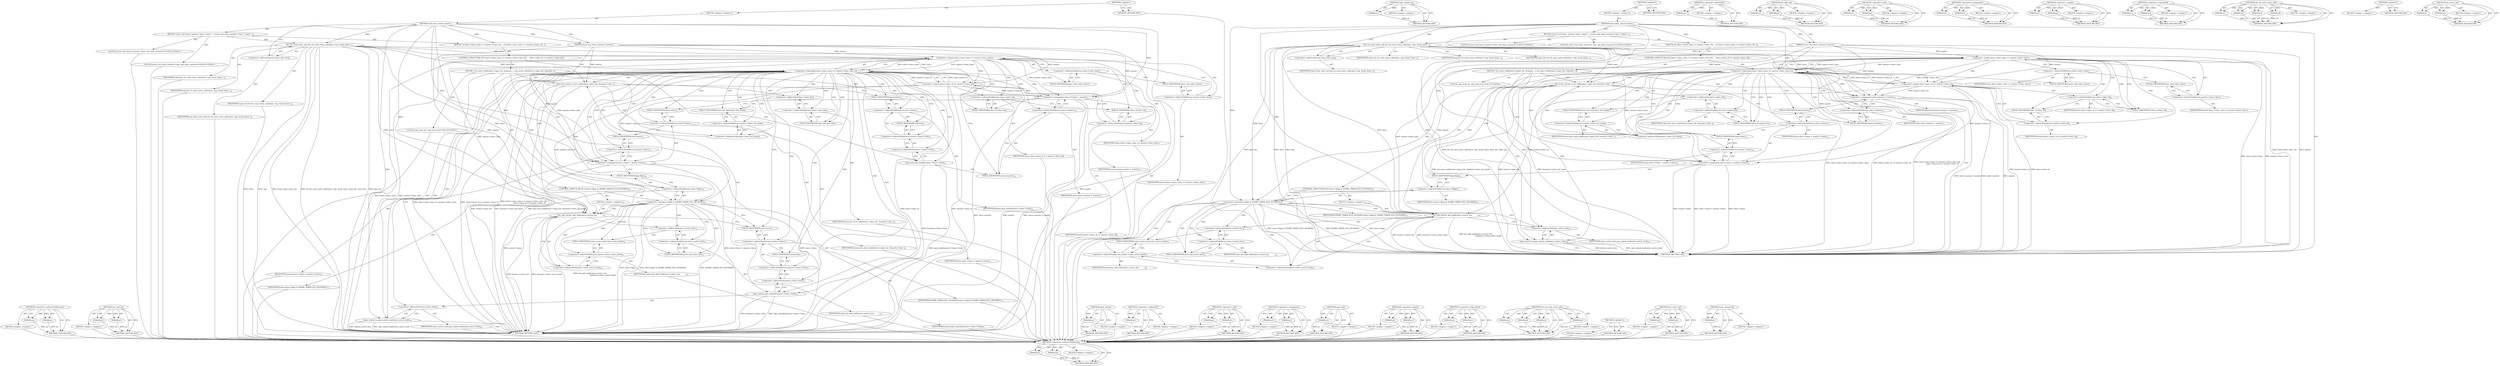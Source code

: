 digraph "spin_unlock_irq" {
vulnerable_118 [label=<(METHOD,&lt;operator&gt;.indirectFieldAccess)>];
vulnerable_119 [label=<(PARAM,p1)>];
vulnerable_120 [label=<(PARAM,p2)>];
vulnerable_121 [label=<(BLOCK,&lt;empty&gt;,&lt;empty&gt;)>];
vulnerable_122 [label=<(METHOD_RETURN,ANY)>];
vulnerable_143 [label=<(METHOD,spin_unlock_irq)>];
vulnerable_144 [label=<(PARAM,p1)>];
vulnerable_145 [label=<(BLOCK,&lt;empty&gt;,&lt;empty&gt;)>];
vulnerable_146 [label=<(METHOD_RETURN,ANY)>];
vulnerable_6 [label=<(METHOD,&lt;global&gt;)<SUB>1</SUB>>];
vulnerable_7 [label=<(BLOCK,&lt;empty&gt;,&lt;empty&gt;)<SUB>1</SUB>>];
vulnerable_8 [label=<(METHOD,snd_timer_check_master)<SUB>1</SUB>>];
vulnerable_9 [label=<(PARAM,struct snd_timer_instance *master)<SUB>1</SUB>>];
vulnerable_10 [label=<(BLOCK,{
	struct snd_timer_instance *slave, *tmp;

	/*...,{
	struct snd_timer_instance *slave, *tmp;

	/*...)<SUB>2</SUB>>];
vulnerable_11 [label="<(LOCAL,struct snd_timer_instance* slave: snd_timer_instance*)<SUB>3</SUB>>"];
vulnerable_12 [label="<(LOCAL,struct snd_timer_instance* tmp: snd_timer_instance*)<SUB>3</SUB>>"];
vulnerable_13 [label=<(list_for_each_entry_safe,list_for_each_entry_safe(slave, tmp, &amp;snd_timer...)<SUB>6</SUB>>];
vulnerable_14 [label=<(IDENTIFIER,slave,list_for_each_entry_safe(slave, tmp, &amp;snd_timer...)<SUB>6</SUB>>];
vulnerable_15 [label=<(IDENTIFIER,tmp,list_for_each_entry_safe(slave, tmp, &amp;snd_timer...)<SUB>6</SUB>>];
vulnerable_16 [label=<(&lt;operator&gt;.addressOf,&amp;snd_timer_slave_list)<SUB>6</SUB>>];
vulnerable_17 [label=<(IDENTIFIER,snd_timer_slave_list,list_for_each_entry_safe(slave, tmp, &amp;snd_timer...)<SUB>6</SUB>>];
vulnerable_18 [label=<(IDENTIFIER,open_list,list_for_each_entry_safe(slave, tmp, &amp;snd_timer...)<SUB>6</SUB>>];
vulnerable_19 [label=<(BLOCK,{
		if (slave-&gt;slave_class == master-&gt;slave_cla...,{
		if (slave-&gt;slave_class == master-&gt;slave_cla...)<SUB>6</SUB>>];
vulnerable_20 [label=<(CONTROL_STRUCTURE,IF,if (slave-&gt;slave_class == master-&gt;slave_class &amp;&amp;
 		    slave-&gt;slave_id == master-&gt;slave_id))<SUB>7</SUB>>];
vulnerable_21 [label=<(&lt;operator&gt;.logicalAnd,slave-&gt;slave_class == master-&gt;slave_class &amp;&amp;
 	...)<SUB>7</SUB>>];
vulnerable_22 [label=<(&lt;operator&gt;.equals,slave-&gt;slave_class == master-&gt;slave_class)<SUB>7</SUB>>];
vulnerable_23 [label=<(&lt;operator&gt;.indirectFieldAccess,slave-&gt;slave_class)<SUB>7</SUB>>];
vulnerable_24 [label=<(IDENTIFIER,slave,slave-&gt;slave_class == master-&gt;slave_class)<SUB>7</SUB>>];
vulnerable_25 [label=<(FIELD_IDENTIFIER,slave_class,slave_class)<SUB>7</SUB>>];
vulnerable_26 [label=<(&lt;operator&gt;.indirectFieldAccess,master-&gt;slave_class)<SUB>7</SUB>>];
vulnerable_27 [label=<(IDENTIFIER,master,slave-&gt;slave_class == master-&gt;slave_class)<SUB>7</SUB>>];
vulnerable_28 [label=<(FIELD_IDENTIFIER,slave_class,slave_class)<SUB>7</SUB>>];
vulnerable_29 [label=<(&lt;operator&gt;.equals,slave-&gt;slave_id == master-&gt;slave_id)<SUB>8</SUB>>];
vulnerable_30 [label=<(&lt;operator&gt;.indirectFieldAccess,slave-&gt;slave_id)<SUB>8</SUB>>];
vulnerable_31 [label=<(IDENTIFIER,slave,slave-&gt;slave_id == master-&gt;slave_id)<SUB>8</SUB>>];
vulnerable_32 [label=<(FIELD_IDENTIFIER,slave_id,slave_id)<SUB>8</SUB>>];
vulnerable_33 [label=<(&lt;operator&gt;.indirectFieldAccess,master-&gt;slave_id)<SUB>8</SUB>>];
vulnerable_34 [label=<(IDENTIFIER,master,slave-&gt;slave_id == master-&gt;slave_id)<SUB>8</SUB>>];
vulnerable_35 [label=<(FIELD_IDENTIFIER,slave_id,slave_id)<SUB>8</SUB>>];
vulnerable_36 [label=<(BLOCK,{
 			list_move_tail(&amp;slave-&gt;open_list, &amp;master...,{
 			list_move_tail(&amp;slave-&gt;open_list, &amp;master...)<SUB>8</SUB>>];
vulnerable_37 [label=<(list_move_tail,list_move_tail(&amp;slave-&gt;open_list, &amp;master-&gt;slav...)<SUB>9</SUB>>];
vulnerable_38 [label=<(&lt;operator&gt;.addressOf,&amp;slave-&gt;open_list)<SUB>9</SUB>>];
vulnerable_39 [label=<(&lt;operator&gt;.indirectFieldAccess,slave-&gt;open_list)<SUB>9</SUB>>];
vulnerable_40 [label=<(IDENTIFIER,slave,list_move_tail(&amp;slave-&gt;open_list, &amp;master-&gt;slav...)<SUB>9</SUB>>];
vulnerable_41 [label=<(FIELD_IDENTIFIER,open_list,open_list)<SUB>9</SUB>>];
vulnerable_42 [label=<(&lt;operator&gt;.addressOf,&amp;master-&gt;slave_list_head)<SUB>9</SUB>>];
vulnerable_43 [label=<(&lt;operator&gt;.indirectFieldAccess,master-&gt;slave_list_head)<SUB>9</SUB>>];
vulnerable_44 [label=<(IDENTIFIER,master,list_move_tail(&amp;slave-&gt;open_list, &amp;master-&gt;slav...)<SUB>9</SUB>>];
vulnerable_45 [label=<(FIELD_IDENTIFIER,slave_list_head,slave_list_head)<SUB>9</SUB>>];
vulnerable_46 [label="<(LOCAL,spin_lock_irq : spin_lock_irq)<SUB>10</SUB>>"];
vulnerable_47 [label=<(&lt;operator&gt;.assignment,slave-&gt;master = master)<SUB>11</SUB>>];
vulnerable_48 [label=<(&lt;operator&gt;.indirectFieldAccess,slave-&gt;master)<SUB>11</SUB>>];
vulnerable_49 [label=<(IDENTIFIER,slave,slave-&gt;master = master)<SUB>11</SUB>>];
vulnerable_50 [label=<(FIELD_IDENTIFIER,master,master)<SUB>11</SUB>>];
vulnerable_51 [label=<(IDENTIFIER,master,slave-&gt;master = master)<SUB>11</SUB>>];
vulnerable_52 [label=<(&lt;operator&gt;.assignment,slave-&gt;timer = master-&gt;timer)<SUB>12</SUB>>];
vulnerable_53 [label=<(&lt;operator&gt;.indirectFieldAccess,slave-&gt;timer)<SUB>12</SUB>>];
vulnerable_54 [label=<(IDENTIFIER,slave,slave-&gt;timer = master-&gt;timer)<SUB>12</SUB>>];
vulnerable_55 [label=<(FIELD_IDENTIFIER,timer,timer)<SUB>12</SUB>>];
vulnerable_56 [label=<(&lt;operator&gt;.indirectFieldAccess,master-&gt;timer)<SUB>12</SUB>>];
vulnerable_57 [label=<(IDENTIFIER,master,slave-&gt;timer = master-&gt;timer)<SUB>12</SUB>>];
vulnerable_58 [label=<(FIELD_IDENTIFIER,timer,timer)<SUB>12</SUB>>];
vulnerable_59 [label=<(CONTROL_STRUCTURE,IF,if (slave-&gt;flags &amp; SNDRV_TIMER_IFLG_RUNNING))<SUB>13</SUB>>];
vulnerable_60 [label=<(&lt;operator&gt;.and,slave-&gt;flags &amp; SNDRV_TIMER_IFLG_RUNNING)<SUB>13</SUB>>];
vulnerable_61 [label=<(&lt;operator&gt;.indirectFieldAccess,slave-&gt;flags)<SUB>13</SUB>>];
vulnerable_62 [label=<(IDENTIFIER,slave,slave-&gt;flags &amp; SNDRV_TIMER_IFLG_RUNNING)<SUB>13</SUB>>];
vulnerable_63 [label=<(FIELD_IDENTIFIER,flags,flags)<SUB>13</SUB>>];
vulnerable_64 [label=<(IDENTIFIER,SNDRV_TIMER_IFLG_RUNNING,slave-&gt;flags &amp; SNDRV_TIMER_IFLG_RUNNING)<SUB>13</SUB>>];
vulnerable_65 [label=<(BLOCK,&lt;empty&gt;,&lt;empty&gt;)<SUB>14</SUB>>];
vulnerable_66 [label=<(list_add_tail,list_add_tail(&amp;slave-&gt;active_list,
 					      ...)<SUB>14</SUB>>];
vulnerable_67 [label=<(&lt;operator&gt;.addressOf,&amp;slave-&gt;active_list)<SUB>14</SUB>>];
vulnerable_68 [label=<(&lt;operator&gt;.indirectFieldAccess,slave-&gt;active_list)<SUB>14</SUB>>];
vulnerable_69 [label=<(IDENTIFIER,slave,list_add_tail(&amp;slave-&gt;active_list,
 					      ...)<SUB>14</SUB>>];
vulnerable_70 [label=<(FIELD_IDENTIFIER,active_list,active_list)<SUB>14</SUB>>];
vulnerable_71 [label=<(&lt;operator&gt;.addressOf,&amp;master-&gt;slave_active_head)<SUB>15</SUB>>];
vulnerable_72 [label=<(&lt;operator&gt;.indirectFieldAccess,master-&gt;slave_active_head)<SUB>15</SUB>>];
vulnerable_73 [label=<(IDENTIFIER,master,list_add_tail(&amp;slave-&gt;active_list,
 					      ...)<SUB>15</SUB>>];
vulnerable_74 [label=<(FIELD_IDENTIFIER,slave_active_head,slave_active_head)<SUB>15</SUB>>];
vulnerable_75 [label=<(spin_unlock_irq,spin_unlock_irq(&amp;slave_active_lock))<SUB>16</SUB>>];
vulnerable_76 [label=<(&lt;operator&gt;.addressOf,&amp;slave_active_lock)<SUB>16</SUB>>];
vulnerable_77 [label=<(IDENTIFIER,slave_active_lock,spin_unlock_irq(&amp;slave_active_lock))<SUB>16</SUB>>];
vulnerable_78 [label=<(METHOD_RETURN,void)<SUB>1</SUB>>];
vulnerable_80 [label=<(METHOD_RETURN,ANY)<SUB>1</SUB>>];
vulnerable_104 [label=<(METHOD,&lt;operator&gt;.addressOf)>];
vulnerable_105 [label=<(PARAM,p1)>];
vulnerable_106 [label=<(BLOCK,&lt;empty&gt;,&lt;empty&gt;)>];
vulnerable_107 [label=<(METHOD_RETURN,ANY)>];
vulnerable_138 [label=<(METHOD,list_add_tail)>];
vulnerable_139 [label=<(PARAM,p1)>];
vulnerable_140 [label=<(PARAM,p2)>];
vulnerable_141 [label=<(BLOCK,&lt;empty&gt;,&lt;empty&gt;)>];
vulnerable_142 [label=<(METHOD_RETURN,ANY)>];
vulnerable_133 [label=<(METHOD,&lt;operator&gt;.and)>];
vulnerable_134 [label=<(PARAM,p1)>];
vulnerable_135 [label=<(PARAM,p2)>];
vulnerable_136 [label=<(BLOCK,&lt;empty&gt;,&lt;empty&gt;)>];
vulnerable_137 [label=<(METHOD_RETURN,ANY)>];
vulnerable_128 [label=<(METHOD,&lt;operator&gt;.assignment)>];
vulnerable_129 [label=<(PARAM,p1)>];
vulnerable_130 [label=<(PARAM,p2)>];
vulnerable_131 [label=<(BLOCK,&lt;empty&gt;,&lt;empty&gt;)>];
vulnerable_132 [label=<(METHOD_RETURN,ANY)>];
vulnerable_113 [label=<(METHOD,&lt;operator&gt;.equals)>];
vulnerable_114 [label=<(PARAM,p1)>];
vulnerable_115 [label=<(PARAM,p2)>];
vulnerable_116 [label=<(BLOCK,&lt;empty&gt;,&lt;empty&gt;)>];
vulnerable_117 [label=<(METHOD_RETURN,ANY)>];
vulnerable_108 [label=<(METHOD,&lt;operator&gt;.logicalAnd)>];
vulnerable_109 [label=<(PARAM,p1)>];
vulnerable_110 [label=<(PARAM,p2)>];
vulnerable_111 [label=<(BLOCK,&lt;empty&gt;,&lt;empty&gt;)>];
vulnerable_112 [label=<(METHOD_RETURN,ANY)>];
vulnerable_97 [label=<(METHOD,list_for_each_entry_safe)>];
vulnerable_98 [label=<(PARAM,p1)>];
vulnerable_99 [label=<(PARAM,p2)>];
vulnerable_100 [label=<(PARAM,p3)>];
vulnerable_101 [label=<(PARAM,p4)>];
vulnerable_102 [label=<(BLOCK,&lt;empty&gt;,&lt;empty&gt;)>];
vulnerable_103 [label=<(METHOD_RETURN,ANY)>];
vulnerable_91 [label=<(METHOD,&lt;global&gt;)<SUB>1</SUB>>];
vulnerable_92 [label=<(BLOCK,&lt;empty&gt;,&lt;empty&gt;)>];
vulnerable_93 [label=<(METHOD_RETURN,ANY)>];
vulnerable_123 [label=<(METHOD,list_move_tail)>];
vulnerable_124 [label=<(PARAM,p1)>];
vulnerable_125 [label=<(PARAM,p2)>];
vulnerable_126 [label=<(BLOCK,&lt;empty&gt;,&lt;empty&gt;)>];
vulnerable_127 [label=<(METHOD_RETURN,ANY)>];
fixed_132 [label=<(METHOD,&lt;operator&gt;.indirectFieldAccess)>];
fixed_133 [label=<(PARAM,p1)>];
fixed_134 [label=<(PARAM,p2)>];
fixed_135 [label=<(BLOCK,&lt;empty&gt;,&lt;empty&gt;)>];
fixed_136 [label=<(METHOD_RETURN,ANY)>];
fixed_156 [label=<(METHOD,list_add_tail)>];
fixed_157 [label=<(PARAM,p1)>];
fixed_158 [label=<(PARAM,p2)>];
fixed_159 [label=<(BLOCK,&lt;empty&gt;,&lt;empty&gt;)>];
fixed_160 [label=<(METHOD_RETURN,ANY)>];
fixed_6 [label=<(METHOD,&lt;global&gt;)<SUB>1</SUB>>];
fixed_7 [label=<(BLOCK,&lt;empty&gt;,&lt;empty&gt;)<SUB>1</SUB>>];
fixed_8 [label=<(METHOD,snd_timer_check_master)<SUB>1</SUB>>];
fixed_9 [label=<(PARAM,struct snd_timer_instance *master)<SUB>1</SUB>>];
fixed_10 [label=<(BLOCK,{
	struct snd_timer_instance *slave, *tmp;

	/*...,{
	struct snd_timer_instance *slave, *tmp;

	/*...)<SUB>2</SUB>>];
fixed_11 [label="<(LOCAL,struct snd_timer_instance* slave: snd_timer_instance*)<SUB>3</SUB>>"];
fixed_12 [label="<(LOCAL,struct snd_timer_instance* tmp: snd_timer_instance*)<SUB>3</SUB>>"];
fixed_13 [label=<(list_for_each_entry_safe,list_for_each_entry_safe(slave, tmp, &amp;snd_timer...)<SUB>6</SUB>>];
fixed_14 [label=<(IDENTIFIER,slave,list_for_each_entry_safe(slave, tmp, &amp;snd_timer...)<SUB>6</SUB>>];
fixed_15 [label=<(IDENTIFIER,tmp,list_for_each_entry_safe(slave, tmp, &amp;snd_timer...)<SUB>6</SUB>>];
fixed_16 [label=<(&lt;operator&gt;.addressOf,&amp;snd_timer_slave_list)<SUB>6</SUB>>];
fixed_17 [label=<(IDENTIFIER,snd_timer_slave_list,list_for_each_entry_safe(slave, tmp, &amp;snd_timer...)<SUB>6</SUB>>];
fixed_18 [label=<(IDENTIFIER,open_list,list_for_each_entry_safe(slave, tmp, &amp;snd_timer...)<SUB>6</SUB>>];
fixed_19 [label=<(BLOCK,{
		if (slave-&gt;slave_class == master-&gt;slave_cla...,{
		if (slave-&gt;slave_class == master-&gt;slave_cla...)<SUB>6</SUB>>];
fixed_20 [label=<(CONTROL_STRUCTURE,IF,if (slave-&gt;slave_class == master-&gt;slave_class &amp;&amp;
 		    slave-&gt;slave_id == master-&gt;slave_id))<SUB>7</SUB>>];
fixed_21 [label=<(&lt;operator&gt;.logicalAnd,slave-&gt;slave_class == master-&gt;slave_class &amp;&amp;
 	...)<SUB>7</SUB>>];
fixed_22 [label=<(&lt;operator&gt;.equals,slave-&gt;slave_class == master-&gt;slave_class)<SUB>7</SUB>>];
fixed_23 [label=<(&lt;operator&gt;.indirectFieldAccess,slave-&gt;slave_class)<SUB>7</SUB>>];
fixed_24 [label=<(IDENTIFIER,slave,slave-&gt;slave_class == master-&gt;slave_class)<SUB>7</SUB>>];
fixed_25 [label=<(FIELD_IDENTIFIER,slave_class,slave_class)<SUB>7</SUB>>];
fixed_26 [label=<(&lt;operator&gt;.indirectFieldAccess,master-&gt;slave_class)<SUB>7</SUB>>];
fixed_27 [label=<(IDENTIFIER,master,slave-&gt;slave_class == master-&gt;slave_class)<SUB>7</SUB>>];
fixed_28 [label=<(FIELD_IDENTIFIER,slave_class,slave_class)<SUB>7</SUB>>];
fixed_29 [label=<(&lt;operator&gt;.equals,slave-&gt;slave_id == master-&gt;slave_id)<SUB>8</SUB>>];
fixed_30 [label=<(&lt;operator&gt;.indirectFieldAccess,slave-&gt;slave_id)<SUB>8</SUB>>];
fixed_31 [label=<(IDENTIFIER,slave,slave-&gt;slave_id == master-&gt;slave_id)<SUB>8</SUB>>];
fixed_32 [label=<(FIELD_IDENTIFIER,slave_id,slave_id)<SUB>8</SUB>>];
fixed_33 [label=<(&lt;operator&gt;.indirectFieldAccess,master-&gt;slave_id)<SUB>8</SUB>>];
fixed_34 [label=<(IDENTIFIER,master,slave-&gt;slave_id == master-&gt;slave_id)<SUB>8</SUB>>];
fixed_35 [label=<(FIELD_IDENTIFIER,slave_id,slave_id)<SUB>8</SUB>>];
fixed_36 [label=<(BLOCK,{
 			list_move_tail(&amp;slave-&gt;open_list, &amp;master...,{
 			list_move_tail(&amp;slave-&gt;open_list, &amp;master...)<SUB>8</SUB>>];
fixed_37 [label=<(list_move_tail,list_move_tail(&amp;slave-&gt;open_list, &amp;master-&gt;slav...)<SUB>9</SUB>>];
fixed_38 [label=<(&lt;operator&gt;.addressOf,&amp;slave-&gt;open_list)<SUB>9</SUB>>];
fixed_39 [label=<(&lt;operator&gt;.indirectFieldAccess,slave-&gt;open_list)<SUB>9</SUB>>];
fixed_40 [label=<(IDENTIFIER,slave,list_move_tail(&amp;slave-&gt;open_list, &amp;master-&gt;slav...)<SUB>9</SUB>>];
fixed_41 [label=<(FIELD_IDENTIFIER,open_list,open_list)<SUB>9</SUB>>];
fixed_42 [label=<(&lt;operator&gt;.addressOf,&amp;master-&gt;slave_list_head)<SUB>9</SUB>>];
fixed_43 [label=<(&lt;operator&gt;.indirectFieldAccess,master-&gt;slave_list_head)<SUB>9</SUB>>];
fixed_44 [label=<(IDENTIFIER,master,list_move_tail(&amp;slave-&gt;open_list, &amp;master-&gt;slav...)<SUB>9</SUB>>];
fixed_45 [label=<(FIELD_IDENTIFIER,slave_list_head,slave_list_head)<SUB>9</SUB>>];
fixed_46 [label="<(LOCAL,spin_lock_irq : spin_lock_irq)<SUB>10</SUB>>"];
fixed_47 [label=<(spin_lock,spin_lock(&amp;master-&gt;timer-&gt;lock))<SUB>11</SUB>>];
fixed_48 [label=<(&lt;operator&gt;.addressOf,&amp;master-&gt;timer-&gt;lock)<SUB>11</SUB>>];
fixed_49 [label=<(&lt;operator&gt;.indirectFieldAccess,master-&gt;timer-&gt;lock)<SUB>11</SUB>>];
fixed_50 [label=<(&lt;operator&gt;.indirectFieldAccess,master-&gt;timer)<SUB>11</SUB>>];
fixed_51 [label=<(IDENTIFIER,master,spin_lock(&amp;master-&gt;timer-&gt;lock))<SUB>11</SUB>>];
fixed_52 [label=<(FIELD_IDENTIFIER,timer,timer)<SUB>11</SUB>>];
fixed_53 [label=<(FIELD_IDENTIFIER,lock,lock)<SUB>11</SUB>>];
fixed_54 [label=<(&lt;operator&gt;.assignment,slave-&gt;master = master)<SUB>12</SUB>>];
fixed_55 [label=<(&lt;operator&gt;.indirectFieldAccess,slave-&gt;master)<SUB>12</SUB>>];
fixed_56 [label=<(IDENTIFIER,slave,slave-&gt;master = master)<SUB>12</SUB>>];
fixed_57 [label=<(FIELD_IDENTIFIER,master,master)<SUB>12</SUB>>];
fixed_58 [label=<(IDENTIFIER,master,slave-&gt;master = master)<SUB>12</SUB>>];
fixed_59 [label=<(&lt;operator&gt;.assignment,slave-&gt;timer = master-&gt;timer)<SUB>13</SUB>>];
fixed_60 [label=<(&lt;operator&gt;.indirectFieldAccess,slave-&gt;timer)<SUB>13</SUB>>];
fixed_61 [label=<(IDENTIFIER,slave,slave-&gt;timer = master-&gt;timer)<SUB>13</SUB>>];
fixed_62 [label=<(FIELD_IDENTIFIER,timer,timer)<SUB>13</SUB>>];
fixed_63 [label=<(&lt;operator&gt;.indirectFieldAccess,master-&gt;timer)<SUB>13</SUB>>];
fixed_64 [label=<(IDENTIFIER,master,slave-&gt;timer = master-&gt;timer)<SUB>13</SUB>>];
fixed_65 [label=<(FIELD_IDENTIFIER,timer,timer)<SUB>13</SUB>>];
fixed_66 [label=<(CONTROL_STRUCTURE,IF,if (slave-&gt;flags &amp; SNDRV_TIMER_IFLG_RUNNING))<SUB>14</SUB>>];
fixed_67 [label=<(&lt;operator&gt;.and,slave-&gt;flags &amp; SNDRV_TIMER_IFLG_RUNNING)<SUB>14</SUB>>];
fixed_68 [label=<(&lt;operator&gt;.indirectFieldAccess,slave-&gt;flags)<SUB>14</SUB>>];
fixed_69 [label=<(IDENTIFIER,slave,slave-&gt;flags &amp; SNDRV_TIMER_IFLG_RUNNING)<SUB>14</SUB>>];
fixed_70 [label=<(FIELD_IDENTIFIER,flags,flags)<SUB>14</SUB>>];
fixed_71 [label=<(IDENTIFIER,SNDRV_TIMER_IFLG_RUNNING,slave-&gt;flags &amp; SNDRV_TIMER_IFLG_RUNNING)<SUB>14</SUB>>];
fixed_72 [label=<(BLOCK,&lt;empty&gt;,&lt;empty&gt;)<SUB>15</SUB>>];
fixed_73 [label=<(list_add_tail,list_add_tail(&amp;slave-&gt;active_list,
 					      ...)<SUB>15</SUB>>];
fixed_74 [label=<(&lt;operator&gt;.addressOf,&amp;slave-&gt;active_list)<SUB>15</SUB>>];
fixed_75 [label=<(&lt;operator&gt;.indirectFieldAccess,slave-&gt;active_list)<SUB>15</SUB>>];
fixed_76 [label=<(IDENTIFIER,slave,list_add_tail(&amp;slave-&gt;active_list,
 					      ...)<SUB>15</SUB>>];
fixed_77 [label=<(FIELD_IDENTIFIER,active_list,active_list)<SUB>15</SUB>>];
fixed_78 [label=<(&lt;operator&gt;.addressOf,&amp;master-&gt;slave_active_head)<SUB>16</SUB>>];
fixed_79 [label=<(&lt;operator&gt;.indirectFieldAccess,master-&gt;slave_active_head)<SUB>16</SUB>>];
fixed_80 [label=<(IDENTIFIER,master,list_add_tail(&amp;slave-&gt;active_list,
 					      ...)<SUB>16</SUB>>];
fixed_81 [label=<(FIELD_IDENTIFIER,slave_active_head,slave_active_head)<SUB>16</SUB>>];
fixed_82 [label=<(spin_unlock,spin_unlock(&amp;master-&gt;timer-&gt;lock))<SUB>17</SUB>>];
fixed_83 [label=<(&lt;operator&gt;.addressOf,&amp;master-&gt;timer-&gt;lock)<SUB>17</SUB>>];
fixed_84 [label=<(&lt;operator&gt;.indirectFieldAccess,master-&gt;timer-&gt;lock)<SUB>17</SUB>>];
fixed_85 [label=<(&lt;operator&gt;.indirectFieldAccess,master-&gt;timer)<SUB>17</SUB>>];
fixed_86 [label=<(IDENTIFIER,master,spin_unlock(&amp;master-&gt;timer-&gt;lock))<SUB>17</SUB>>];
fixed_87 [label=<(FIELD_IDENTIFIER,timer,timer)<SUB>17</SUB>>];
fixed_88 [label=<(FIELD_IDENTIFIER,lock,lock)<SUB>17</SUB>>];
fixed_89 [label=<(spin_unlock_irq,spin_unlock_irq(&amp;slave_active_lock))<SUB>18</SUB>>];
fixed_90 [label=<(&lt;operator&gt;.addressOf,&amp;slave_active_lock)<SUB>18</SUB>>];
fixed_91 [label=<(IDENTIFIER,slave_active_lock,spin_unlock_irq(&amp;slave_active_lock))<SUB>18</SUB>>];
fixed_92 [label=<(METHOD_RETURN,void)<SUB>1</SUB>>];
fixed_94 [label=<(METHOD_RETURN,ANY)<SUB>1</SUB>>];
fixed_161 [label=<(METHOD,spin_unlock)>];
fixed_162 [label=<(PARAM,p1)>];
fixed_163 [label=<(BLOCK,&lt;empty&gt;,&lt;empty&gt;)>];
fixed_164 [label=<(METHOD_RETURN,ANY)>];
fixed_118 [label=<(METHOD,&lt;operator&gt;.addressOf)>];
fixed_119 [label=<(PARAM,p1)>];
fixed_120 [label=<(BLOCK,&lt;empty&gt;,&lt;empty&gt;)>];
fixed_121 [label=<(METHOD_RETURN,ANY)>];
fixed_151 [label=<(METHOD,&lt;operator&gt;.and)>];
fixed_152 [label=<(PARAM,p1)>];
fixed_153 [label=<(PARAM,p2)>];
fixed_154 [label=<(BLOCK,&lt;empty&gt;,&lt;empty&gt;)>];
fixed_155 [label=<(METHOD_RETURN,ANY)>];
fixed_146 [label=<(METHOD,&lt;operator&gt;.assignment)>];
fixed_147 [label=<(PARAM,p1)>];
fixed_148 [label=<(PARAM,p2)>];
fixed_149 [label=<(BLOCK,&lt;empty&gt;,&lt;empty&gt;)>];
fixed_150 [label=<(METHOD_RETURN,ANY)>];
fixed_142 [label=<(METHOD,spin_lock)>];
fixed_143 [label=<(PARAM,p1)>];
fixed_144 [label=<(BLOCK,&lt;empty&gt;,&lt;empty&gt;)>];
fixed_145 [label=<(METHOD_RETURN,ANY)>];
fixed_127 [label=<(METHOD,&lt;operator&gt;.equals)>];
fixed_128 [label=<(PARAM,p1)>];
fixed_129 [label=<(PARAM,p2)>];
fixed_130 [label=<(BLOCK,&lt;empty&gt;,&lt;empty&gt;)>];
fixed_131 [label=<(METHOD_RETURN,ANY)>];
fixed_122 [label=<(METHOD,&lt;operator&gt;.logicalAnd)>];
fixed_123 [label=<(PARAM,p1)>];
fixed_124 [label=<(PARAM,p2)>];
fixed_125 [label=<(BLOCK,&lt;empty&gt;,&lt;empty&gt;)>];
fixed_126 [label=<(METHOD_RETURN,ANY)>];
fixed_111 [label=<(METHOD,list_for_each_entry_safe)>];
fixed_112 [label=<(PARAM,p1)>];
fixed_113 [label=<(PARAM,p2)>];
fixed_114 [label=<(PARAM,p3)>];
fixed_115 [label=<(PARAM,p4)>];
fixed_116 [label=<(BLOCK,&lt;empty&gt;,&lt;empty&gt;)>];
fixed_117 [label=<(METHOD_RETURN,ANY)>];
fixed_105 [label=<(METHOD,&lt;global&gt;)<SUB>1</SUB>>];
fixed_106 [label=<(BLOCK,&lt;empty&gt;,&lt;empty&gt;)>];
fixed_107 [label=<(METHOD_RETURN,ANY)>];
fixed_137 [label=<(METHOD,list_move_tail)>];
fixed_138 [label=<(PARAM,p1)>];
fixed_139 [label=<(PARAM,p2)>];
fixed_140 [label=<(BLOCK,&lt;empty&gt;,&lt;empty&gt;)>];
fixed_141 [label=<(METHOD_RETURN,ANY)>];
fixed_165 [label=<(METHOD,spin_unlock_irq)>];
fixed_166 [label=<(PARAM,p1)>];
fixed_167 [label=<(BLOCK,&lt;empty&gt;,&lt;empty&gt;)>];
fixed_168 [label=<(METHOD_RETURN,ANY)>];
vulnerable_118 -> vulnerable_119  [key=0, label="AST: "];
vulnerable_118 -> vulnerable_119  [key=1, label="DDG: "];
vulnerable_118 -> vulnerable_121  [key=0, label="AST: "];
vulnerable_118 -> vulnerable_120  [key=0, label="AST: "];
vulnerable_118 -> vulnerable_120  [key=1, label="DDG: "];
vulnerable_118 -> vulnerable_122  [key=0, label="AST: "];
vulnerable_118 -> vulnerable_122  [key=1, label="CFG: "];
vulnerable_119 -> vulnerable_122  [key=0, label="DDG: p1"];
vulnerable_120 -> vulnerable_122  [key=0, label="DDG: p2"];
vulnerable_143 -> vulnerable_144  [key=0, label="AST: "];
vulnerable_143 -> vulnerable_144  [key=1, label="DDG: "];
vulnerable_143 -> vulnerable_145  [key=0, label="AST: "];
vulnerable_143 -> vulnerable_146  [key=0, label="AST: "];
vulnerable_143 -> vulnerable_146  [key=1, label="CFG: "];
vulnerable_144 -> vulnerable_146  [key=0, label="DDG: p1"];
vulnerable_6 -> vulnerable_7  [key=0, label="AST: "];
vulnerable_6 -> vulnerable_80  [key=0, label="AST: "];
vulnerable_6 -> vulnerable_80  [key=1, label="CFG: "];
vulnerable_7 -> vulnerable_8  [key=0, label="AST: "];
vulnerable_8 -> vulnerable_9  [key=0, label="AST: "];
vulnerable_8 -> vulnerable_9  [key=1, label="DDG: "];
vulnerable_8 -> vulnerable_10  [key=0, label="AST: "];
vulnerable_8 -> vulnerable_78  [key=0, label="AST: "];
vulnerable_8 -> vulnerable_16  [key=0, label="CFG: "];
vulnerable_8 -> vulnerable_19  [key=0, label="DDG: "];
vulnerable_8 -> vulnerable_13  [key=0, label="DDG: "];
vulnerable_8 -> vulnerable_47  [key=0, label="DDG: "];
vulnerable_8 -> vulnerable_52  [key=0, label="DDG: "];
vulnerable_8 -> vulnerable_75  [key=0, label="DDG: "];
vulnerable_8 -> vulnerable_60  [key=0, label="DDG: "];
vulnerable_8 -> vulnerable_66  [key=0, label="DDG: "];
vulnerable_9 -> vulnerable_78  [key=0, label="DDG: master"];
vulnerable_9 -> vulnerable_47  [key=0, label="DDG: master"];
vulnerable_9 -> vulnerable_52  [key=0, label="DDG: master"];
vulnerable_9 -> vulnerable_22  [key=0, label="DDG: master"];
vulnerable_9 -> vulnerable_29  [key=0, label="DDG: master"];
vulnerable_9 -> vulnerable_37  [key=0, label="DDG: master"];
vulnerable_9 -> vulnerable_66  [key=0, label="DDG: master"];
vulnerable_10 -> vulnerable_11  [key=0, label="AST: "];
vulnerable_10 -> vulnerable_12  [key=0, label="AST: "];
vulnerable_10 -> vulnerable_13  [key=0, label="AST: "];
vulnerable_10 -> vulnerable_19  [key=0, label="AST: "];
vulnerable_13 -> vulnerable_14  [key=0, label="AST: "];
vulnerable_13 -> vulnerable_15  [key=0, label="AST: "];
vulnerable_13 -> vulnerable_16  [key=0, label="AST: "];
vulnerable_13 -> vulnerable_18  [key=0, label="AST: "];
vulnerable_13 -> vulnerable_25  [key=0, label="CFG: "];
vulnerable_13 -> vulnerable_78  [key=0, label="DDG: slave"];
vulnerable_13 -> vulnerable_78  [key=1, label="DDG: tmp"];
vulnerable_13 -> vulnerable_78  [key=2, label="DDG: &amp;snd_timer_slave_list"];
vulnerable_13 -> vulnerable_78  [key=3, label="DDG: list_for_each_entry_safe(slave, tmp, &amp;snd_timer_slave_list, open_list)"];
vulnerable_13 -> vulnerable_78  [key=4, label="DDG: open_list"];
vulnerable_13 -> vulnerable_22  [key=0, label="DDG: slave"];
vulnerable_13 -> vulnerable_29  [key=0, label="DDG: slave"];
vulnerable_13 -> vulnerable_37  [key=0, label="DDG: slave"];
vulnerable_13 -> vulnerable_60  [key=0, label="DDG: slave"];
vulnerable_13 -> vulnerable_66  [key=0, label="DDG: slave"];
vulnerable_16 -> vulnerable_17  [key=0, label="AST: "];
vulnerable_16 -> vulnerable_13  [key=0, label="CFG: "];
vulnerable_19 -> vulnerable_20  [key=0, label="AST: "];
vulnerable_20 -> vulnerable_21  [key=0, label="AST: "];
vulnerable_20 -> vulnerable_36  [key=0, label="AST: "];
vulnerable_21 -> vulnerable_22  [key=0, label="AST: "];
vulnerable_21 -> vulnerable_29  [key=0, label="AST: "];
vulnerable_21 -> vulnerable_41  [key=0, label="CFG: "];
vulnerable_21 -> vulnerable_41  [key=1, label="CDG: "];
vulnerable_21 -> vulnerable_78  [key=0, label="CFG: "];
vulnerable_21 -> vulnerable_78  [key=1, label="DDG: slave-&gt;slave_class == master-&gt;slave_class"];
vulnerable_21 -> vulnerable_78  [key=2, label="DDG: slave-&gt;slave_id == master-&gt;slave_id"];
vulnerable_21 -> vulnerable_78  [key=3, label="DDG: slave-&gt;slave_class == master-&gt;slave_class &amp;&amp;
 		    slave-&gt;slave_id == master-&gt;slave_id"];
vulnerable_21 -> vulnerable_47  [key=0, label="CDG: "];
vulnerable_21 -> vulnerable_48  [key=0, label="CDG: "];
vulnerable_21 -> vulnerable_58  [key=0, label="CDG: "];
vulnerable_21 -> vulnerable_60  [key=0, label="CDG: "];
vulnerable_21 -> vulnerable_61  [key=0, label="CDG: "];
vulnerable_21 -> vulnerable_42  [key=0, label="CDG: "];
vulnerable_21 -> vulnerable_75  [key=0, label="CDG: "];
vulnerable_21 -> vulnerable_52  [key=0, label="CDG: "];
vulnerable_21 -> vulnerable_37  [key=0, label="CDG: "];
vulnerable_21 -> vulnerable_53  [key=0, label="CDG: "];
vulnerable_21 -> vulnerable_38  [key=0, label="CDG: "];
vulnerable_21 -> vulnerable_56  [key=0, label="CDG: "];
vulnerable_21 -> vulnerable_45  [key=0, label="CDG: "];
vulnerable_21 -> vulnerable_63  [key=0, label="CDG: "];
vulnerable_21 -> vulnerable_76  [key=0, label="CDG: "];
vulnerable_21 -> vulnerable_50  [key=0, label="CDG: "];
vulnerable_21 -> vulnerable_55  [key=0, label="CDG: "];
vulnerable_21 -> vulnerable_39  [key=0, label="CDG: "];
vulnerable_21 -> vulnerable_43  [key=0, label="CDG: "];
vulnerable_22 -> vulnerable_23  [key=0, label="AST: "];
vulnerable_22 -> vulnerable_26  [key=0, label="AST: "];
vulnerable_22 -> vulnerable_21  [key=0, label="CFG: "];
vulnerable_22 -> vulnerable_21  [key=1, label="DDG: slave-&gt;slave_class"];
vulnerable_22 -> vulnerable_21  [key=2, label="DDG: master-&gt;slave_class"];
vulnerable_22 -> vulnerable_32  [key=0, label="CFG: "];
vulnerable_22 -> vulnerable_32  [key=1, label="CDG: "];
vulnerable_22 -> vulnerable_78  [key=0, label="DDG: slave-&gt;slave_class"];
vulnerable_22 -> vulnerable_78  [key=1, label="DDG: master-&gt;slave_class"];
vulnerable_22 -> vulnerable_47  [key=0, label="DDG: master-&gt;slave_class"];
vulnerable_22 -> vulnerable_52  [key=0, label="DDG: master-&gt;slave_class"];
vulnerable_22 -> vulnerable_66  [key=0, label="DDG: master-&gt;slave_class"];
vulnerable_22 -> vulnerable_30  [key=0, label="CDG: "];
vulnerable_22 -> vulnerable_33  [key=0, label="CDG: "];
vulnerable_22 -> vulnerable_29  [key=0, label="CDG: "];
vulnerable_22 -> vulnerable_35  [key=0, label="CDG: "];
vulnerable_23 -> vulnerable_24  [key=0, label="AST: "];
vulnerable_23 -> vulnerable_25  [key=0, label="AST: "];
vulnerable_23 -> vulnerable_28  [key=0, label="CFG: "];
vulnerable_25 -> vulnerable_23  [key=0, label="CFG: "];
vulnerable_26 -> vulnerable_27  [key=0, label="AST: "];
vulnerable_26 -> vulnerable_28  [key=0, label="AST: "];
vulnerable_26 -> vulnerable_22  [key=0, label="CFG: "];
vulnerable_28 -> vulnerable_26  [key=0, label="CFG: "];
vulnerable_29 -> vulnerable_30  [key=0, label="AST: "];
vulnerable_29 -> vulnerable_33  [key=0, label="AST: "];
vulnerable_29 -> vulnerable_21  [key=0, label="CFG: "];
vulnerable_29 -> vulnerable_21  [key=1, label="DDG: slave-&gt;slave_id"];
vulnerable_29 -> vulnerable_21  [key=2, label="DDG: master-&gt;slave_id"];
vulnerable_29 -> vulnerable_78  [key=0, label="DDG: slave-&gt;slave_id"];
vulnerable_29 -> vulnerable_78  [key=1, label="DDG: master-&gt;slave_id"];
vulnerable_29 -> vulnerable_47  [key=0, label="DDG: master-&gt;slave_id"];
vulnerable_29 -> vulnerable_52  [key=0, label="DDG: master-&gt;slave_id"];
vulnerable_29 -> vulnerable_66  [key=0, label="DDG: master-&gt;slave_id"];
vulnerable_30 -> vulnerable_31  [key=0, label="AST: "];
vulnerable_30 -> vulnerable_32  [key=0, label="AST: "];
vulnerable_30 -> vulnerable_35  [key=0, label="CFG: "];
vulnerable_32 -> vulnerable_30  [key=0, label="CFG: "];
vulnerable_33 -> vulnerable_34  [key=0, label="AST: "];
vulnerable_33 -> vulnerable_35  [key=0, label="AST: "];
vulnerable_33 -> vulnerable_29  [key=0, label="CFG: "];
vulnerable_35 -> vulnerable_33  [key=0, label="CFG: "];
vulnerable_36 -> vulnerable_37  [key=0, label="AST: "];
vulnerable_36 -> vulnerable_46  [key=0, label="AST: "];
vulnerable_36 -> vulnerable_47  [key=0, label="AST: "];
vulnerable_36 -> vulnerable_52  [key=0, label="AST: "];
vulnerable_36 -> vulnerable_59  [key=0, label="AST: "];
vulnerable_36 -> vulnerable_75  [key=0, label="AST: "];
vulnerable_37 -> vulnerable_38  [key=0, label="AST: "];
vulnerable_37 -> vulnerable_42  [key=0, label="AST: "];
vulnerable_37 -> vulnerable_50  [key=0, label="CFG: "];
vulnerable_37 -> vulnerable_78  [key=0, label="DDG: &amp;slave-&gt;open_list"];
vulnerable_37 -> vulnerable_78  [key=1, label="DDG: &amp;master-&gt;slave_list_head"];
vulnerable_37 -> vulnerable_78  [key=2, label="DDG: list_move_tail(&amp;slave-&gt;open_list, &amp;master-&gt;slave_list_head)"];
vulnerable_38 -> vulnerable_39  [key=0, label="AST: "];
vulnerable_38 -> vulnerable_45  [key=0, label="CFG: "];
vulnerable_39 -> vulnerable_40  [key=0, label="AST: "];
vulnerable_39 -> vulnerable_41  [key=0, label="AST: "];
vulnerable_39 -> vulnerable_38  [key=0, label="CFG: "];
vulnerable_41 -> vulnerable_39  [key=0, label="CFG: "];
vulnerable_42 -> vulnerable_43  [key=0, label="AST: "];
vulnerable_42 -> vulnerable_37  [key=0, label="CFG: "];
vulnerable_43 -> vulnerable_44  [key=0, label="AST: "];
vulnerable_43 -> vulnerable_45  [key=0, label="AST: "];
vulnerable_43 -> vulnerable_42  [key=0, label="CFG: "];
vulnerable_45 -> vulnerable_43  [key=0, label="CFG: "];
vulnerable_47 -> vulnerable_48  [key=0, label="AST: "];
vulnerable_47 -> vulnerable_51  [key=0, label="AST: "];
vulnerable_47 -> vulnerable_55  [key=0, label="CFG: "];
vulnerable_47 -> vulnerable_78  [key=0, label="DDG: slave-&gt;master"];
vulnerable_47 -> vulnerable_78  [key=1, label="DDG: master"];
vulnerable_47 -> vulnerable_78  [key=2, label="DDG: slave-&gt;master = master"];
vulnerable_48 -> vulnerable_49  [key=0, label="AST: "];
vulnerable_48 -> vulnerable_50  [key=0, label="AST: "];
vulnerable_48 -> vulnerable_47  [key=0, label="CFG: "];
vulnerable_50 -> vulnerable_48  [key=0, label="CFG: "];
vulnerable_52 -> vulnerable_53  [key=0, label="AST: "];
vulnerable_52 -> vulnerable_56  [key=0, label="AST: "];
vulnerable_52 -> vulnerable_63  [key=0, label="CFG: "];
vulnerable_52 -> vulnerable_78  [key=0, label="DDG: slave-&gt;timer"];
vulnerable_52 -> vulnerable_78  [key=1, label="DDG: master-&gt;timer"];
vulnerable_52 -> vulnerable_78  [key=2, label="DDG: slave-&gt;timer = master-&gt;timer"];
vulnerable_53 -> vulnerable_54  [key=0, label="AST: "];
vulnerable_53 -> vulnerable_55  [key=0, label="AST: "];
vulnerable_53 -> vulnerable_58  [key=0, label="CFG: "];
vulnerable_55 -> vulnerable_53  [key=0, label="CFG: "];
vulnerable_56 -> vulnerable_57  [key=0, label="AST: "];
vulnerable_56 -> vulnerable_58  [key=0, label="AST: "];
vulnerable_56 -> vulnerable_52  [key=0, label="CFG: "];
vulnerable_58 -> vulnerable_56  [key=0, label="CFG: "];
vulnerable_59 -> vulnerable_60  [key=0, label="AST: "];
vulnerable_59 -> vulnerable_65  [key=0, label="AST: "];
vulnerable_60 -> vulnerable_61  [key=0, label="AST: "];
vulnerable_60 -> vulnerable_64  [key=0, label="AST: "];
vulnerable_60 -> vulnerable_70  [key=0, label="CFG: "];
vulnerable_60 -> vulnerable_70  [key=1, label="CDG: "];
vulnerable_60 -> vulnerable_76  [key=0, label="CFG: "];
vulnerable_60 -> vulnerable_78  [key=0, label="DDG: slave-&gt;flags"];
vulnerable_60 -> vulnerable_78  [key=1, label="DDG: slave-&gt;flags &amp; SNDRV_TIMER_IFLG_RUNNING"];
vulnerable_60 -> vulnerable_78  [key=2, label="DDG: SNDRV_TIMER_IFLG_RUNNING"];
vulnerable_60 -> vulnerable_68  [key=0, label="CDG: "];
vulnerable_60 -> vulnerable_66  [key=0, label="CDG: "];
vulnerable_60 -> vulnerable_71  [key=0, label="CDG: "];
vulnerable_60 -> vulnerable_72  [key=0, label="CDG: "];
vulnerable_60 -> vulnerable_67  [key=0, label="CDG: "];
vulnerable_60 -> vulnerable_74  [key=0, label="CDG: "];
vulnerable_61 -> vulnerable_62  [key=0, label="AST: "];
vulnerable_61 -> vulnerable_63  [key=0, label="AST: "];
vulnerable_61 -> vulnerable_60  [key=0, label="CFG: "];
vulnerable_63 -> vulnerable_61  [key=0, label="CFG: "];
vulnerable_65 -> vulnerable_66  [key=0, label="AST: "];
vulnerable_66 -> vulnerable_67  [key=0, label="AST: "];
vulnerable_66 -> vulnerable_71  [key=0, label="AST: "];
vulnerable_66 -> vulnerable_76  [key=0, label="CFG: "];
vulnerable_66 -> vulnerable_78  [key=0, label="DDG: &amp;slave-&gt;active_list"];
vulnerable_66 -> vulnerable_78  [key=1, label="DDG: &amp;master-&gt;slave_active_head"];
vulnerable_66 -> vulnerable_78  [key=2, label="DDG: list_add_tail(&amp;slave-&gt;active_list,
 					      &amp;master-&gt;slave_active_head)"];
vulnerable_67 -> vulnerable_68  [key=0, label="AST: "];
vulnerable_67 -> vulnerable_74  [key=0, label="CFG: "];
vulnerable_68 -> vulnerable_69  [key=0, label="AST: "];
vulnerable_68 -> vulnerable_70  [key=0, label="AST: "];
vulnerable_68 -> vulnerable_67  [key=0, label="CFG: "];
vulnerable_70 -> vulnerable_68  [key=0, label="CFG: "];
vulnerable_71 -> vulnerable_72  [key=0, label="AST: "];
vulnerable_71 -> vulnerable_66  [key=0, label="CFG: "];
vulnerable_72 -> vulnerable_73  [key=0, label="AST: "];
vulnerable_72 -> vulnerable_74  [key=0, label="AST: "];
vulnerable_72 -> vulnerable_71  [key=0, label="CFG: "];
vulnerable_74 -> vulnerable_72  [key=0, label="CFG: "];
vulnerable_75 -> vulnerable_76  [key=0, label="AST: "];
vulnerable_75 -> vulnerable_78  [key=0, label="CFG: "];
vulnerable_75 -> vulnerable_78  [key=1, label="DDG: &amp;slave_active_lock"];
vulnerable_75 -> vulnerable_78  [key=2, label="DDG: spin_unlock_irq(&amp;slave_active_lock)"];
vulnerable_76 -> vulnerable_77  [key=0, label="AST: "];
vulnerable_76 -> vulnerable_75  [key=0, label="CFG: "];
vulnerable_104 -> vulnerable_105  [key=0, label="AST: "];
vulnerable_104 -> vulnerable_105  [key=1, label="DDG: "];
vulnerable_104 -> vulnerable_106  [key=0, label="AST: "];
vulnerable_104 -> vulnerable_107  [key=0, label="AST: "];
vulnerable_104 -> vulnerable_107  [key=1, label="CFG: "];
vulnerable_105 -> vulnerable_107  [key=0, label="DDG: p1"];
vulnerable_138 -> vulnerable_139  [key=0, label="AST: "];
vulnerable_138 -> vulnerable_139  [key=1, label="DDG: "];
vulnerable_138 -> vulnerable_141  [key=0, label="AST: "];
vulnerable_138 -> vulnerable_140  [key=0, label="AST: "];
vulnerable_138 -> vulnerable_140  [key=1, label="DDG: "];
vulnerable_138 -> vulnerable_142  [key=0, label="AST: "];
vulnerable_138 -> vulnerable_142  [key=1, label="CFG: "];
vulnerable_139 -> vulnerable_142  [key=0, label="DDG: p1"];
vulnerable_140 -> vulnerable_142  [key=0, label="DDG: p2"];
vulnerable_133 -> vulnerable_134  [key=0, label="AST: "];
vulnerable_133 -> vulnerable_134  [key=1, label="DDG: "];
vulnerable_133 -> vulnerable_136  [key=0, label="AST: "];
vulnerable_133 -> vulnerable_135  [key=0, label="AST: "];
vulnerable_133 -> vulnerable_135  [key=1, label="DDG: "];
vulnerable_133 -> vulnerable_137  [key=0, label="AST: "];
vulnerable_133 -> vulnerable_137  [key=1, label="CFG: "];
vulnerable_134 -> vulnerable_137  [key=0, label="DDG: p1"];
vulnerable_135 -> vulnerable_137  [key=0, label="DDG: p2"];
vulnerable_128 -> vulnerable_129  [key=0, label="AST: "];
vulnerable_128 -> vulnerable_129  [key=1, label="DDG: "];
vulnerable_128 -> vulnerable_131  [key=0, label="AST: "];
vulnerable_128 -> vulnerable_130  [key=0, label="AST: "];
vulnerable_128 -> vulnerable_130  [key=1, label="DDG: "];
vulnerable_128 -> vulnerable_132  [key=0, label="AST: "];
vulnerable_128 -> vulnerable_132  [key=1, label="CFG: "];
vulnerable_129 -> vulnerable_132  [key=0, label="DDG: p1"];
vulnerable_130 -> vulnerable_132  [key=0, label="DDG: p2"];
vulnerable_113 -> vulnerable_114  [key=0, label="AST: "];
vulnerable_113 -> vulnerable_114  [key=1, label="DDG: "];
vulnerable_113 -> vulnerable_116  [key=0, label="AST: "];
vulnerable_113 -> vulnerable_115  [key=0, label="AST: "];
vulnerable_113 -> vulnerable_115  [key=1, label="DDG: "];
vulnerable_113 -> vulnerable_117  [key=0, label="AST: "];
vulnerable_113 -> vulnerable_117  [key=1, label="CFG: "];
vulnerable_114 -> vulnerable_117  [key=0, label="DDG: p1"];
vulnerable_115 -> vulnerable_117  [key=0, label="DDG: p2"];
vulnerable_108 -> vulnerable_109  [key=0, label="AST: "];
vulnerable_108 -> vulnerable_109  [key=1, label="DDG: "];
vulnerable_108 -> vulnerable_111  [key=0, label="AST: "];
vulnerable_108 -> vulnerable_110  [key=0, label="AST: "];
vulnerable_108 -> vulnerable_110  [key=1, label="DDG: "];
vulnerable_108 -> vulnerable_112  [key=0, label="AST: "];
vulnerable_108 -> vulnerable_112  [key=1, label="CFG: "];
vulnerable_109 -> vulnerable_112  [key=0, label="DDG: p1"];
vulnerable_110 -> vulnerable_112  [key=0, label="DDG: p2"];
vulnerable_97 -> vulnerable_98  [key=0, label="AST: "];
vulnerable_97 -> vulnerable_98  [key=1, label="DDG: "];
vulnerable_97 -> vulnerable_102  [key=0, label="AST: "];
vulnerable_97 -> vulnerable_99  [key=0, label="AST: "];
vulnerable_97 -> vulnerable_99  [key=1, label="DDG: "];
vulnerable_97 -> vulnerable_103  [key=0, label="AST: "];
vulnerable_97 -> vulnerable_103  [key=1, label="CFG: "];
vulnerable_97 -> vulnerable_100  [key=0, label="AST: "];
vulnerable_97 -> vulnerable_100  [key=1, label="DDG: "];
vulnerable_97 -> vulnerable_101  [key=0, label="AST: "];
vulnerable_97 -> vulnerable_101  [key=1, label="DDG: "];
vulnerable_98 -> vulnerable_103  [key=0, label="DDG: p1"];
vulnerable_99 -> vulnerable_103  [key=0, label="DDG: p2"];
vulnerable_100 -> vulnerable_103  [key=0, label="DDG: p3"];
vulnerable_101 -> vulnerable_103  [key=0, label="DDG: p4"];
vulnerable_91 -> vulnerable_92  [key=0, label="AST: "];
vulnerable_91 -> vulnerable_93  [key=0, label="AST: "];
vulnerable_91 -> vulnerable_93  [key=1, label="CFG: "];
vulnerable_123 -> vulnerable_124  [key=0, label="AST: "];
vulnerable_123 -> vulnerable_124  [key=1, label="DDG: "];
vulnerable_123 -> vulnerable_126  [key=0, label="AST: "];
vulnerable_123 -> vulnerable_125  [key=0, label="AST: "];
vulnerable_123 -> vulnerable_125  [key=1, label="DDG: "];
vulnerable_123 -> vulnerable_127  [key=0, label="AST: "];
vulnerable_123 -> vulnerable_127  [key=1, label="CFG: "];
vulnerable_124 -> vulnerable_127  [key=0, label="DDG: p1"];
vulnerable_125 -> vulnerable_127  [key=0, label="DDG: p2"];
fixed_132 -> fixed_133  [key=0, label="AST: "];
fixed_132 -> fixed_133  [key=1, label="DDG: "];
fixed_132 -> fixed_135  [key=0, label="AST: "];
fixed_132 -> fixed_134  [key=0, label="AST: "];
fixed_132 -> fixed_134  [key=1, label="DDG: "];
fixed_132 -> fixed_136  [key=0, label="AST: "];
fixed_132 -> fixed_136  [key=1, label="CFG: "];
fixed_133 -> fixed_136  [key=0, label="DDG: p1"];
fixed_134 -> fixed_136  [key=0, label="DDG: p2"];
fixed_135 -> vulnerable_118  [key=0];
fixed_136 -> vulnerable_118  [key=0];
fixed_156 -> fixed_157  [key=0, label="AST: "];
fixed_156 -> fixed_157  [key=1, label="DDG: "];
fixed_156 -> fixed_159  [key=0, label="AST: "];
fixed_156 -> fixed_158  [key=0, label="AST: "];
fixed_156 -> fixed_158  [key=1, label="DDG: "];
fixed_156 -> fixed_160  [key=0, label="AST: "];
fixed_156 -> fixed_160  [key=1, label="CFG: "];
fixed_157 -> fixed_160  [key=0, label="DDG: p1"];
fixed_158 -> fixed_160  [key=0, label="DDG: p2"];
fixed_159 -> vulnerable_118  [key=0];
fixed_160 -> vulnerable_118  [key=0];
fixed_6 -> fixed_7  [key=0, label="AST: "];
fixed_6 -> fixed_94  [key=0, label="AST: "];
fixed_6 -> fixed_94  [key=1, label="CFG: "];
fixed_7 -> fixed_8  [key=0, label="AST: "];
fixed_8 -> fixed_9  [key=0, label="AST: "];
fixed_8 -> fixed_9  [key=1, label="DDG: "];
fixed_8 -> fixed_10  [key=0, label="AST: "];
fixed_8 -> fixed_92  [key=0, label="AST: "];
fixed_8 -> fixed_16  [key=0, label="CFG: "];
fixed_8 -> fixed_19  [key=0, label="DDG: "];
fixed_8 -> fixed_13  [key=0, label="DDG: "];
fixed_8 -> fixed_54  [key=0, label="DDG: "];
fixed_8 -> fixed_59  [key=0, label="DDG: "];
fixed_8 -> fixed_89  [key=0, label="DDG: "];
fixed_8 -> fixed_67  [key=0, label="DDG: "];
fixed_8 -> fixed_73  [key=0, label="DDG: "];
fixed_9 -> fixed_92  [key=0, label="DDG: master"];
fixed_9 -> fixed_54  [key=0, label="DDG: master"];
fixed_9 -> fixed_59  [key=0, label="DDG: master"];
fixed_9 -> fixed_22  [key=0, label="DDG: master"];
fixed_9 -> fixed_29  [key=0, label="DDG: master"];
fixed_9 -> fixed_37  [key=0, label="DDG: master"];
fixed_9 -> fixed_73  [key=0, label="DDG: master"];
fixed_10 -> fixed_11  [key=0, label="AST: "];
fixed_10 -> fixed_12  [key=0, label="AST: "];
fixed_10 -> fixed_13  [key=0, label="AST: "];
fixed_10 -> fixed_19  [key=0, label="AST: "];
fixed_11 -> vulnerable_118  [key=0];
fixed_12 -> vulnerable_118  [key=0];
fixed_13 -> fixed_14  [key=0, label="AST: "];
fixed_13 -> fixed_15  [key=0, label="AST: "];
fixed_13 -> fixed_16  [key=0, label="AST: "];
fixed_13 -> fixed_18  [key=0, label="AST: "];
fixed_13 -> fixed_25  [key=0, label="CFG: "];
fixed_13 -> fixed_92  [key=0, label="DDG: slave"];
fixed_13 -> fixed_92  [key=1, label="DDG: tmp"];
fixed_13 -> fixed_92  [key=2, label="DDG: &amp;snd_timer_slave_list"];
fixed_13 -> fixed_92  [key=3, label="DDG: list_for_each_entry_safe(slave, tmp, &amp;snd_timer_slave_list, open_list)"];
fixed_13 -> fixed_92  [key=4, label="DDG: open_list"];
fixed_13 -> fixed_22  [key=0, label="DDG: slave"];
fixed_13 -> fixed_29  [key=0, label="DDG: slave"];
fixed_13 -> fixed_37  [key=0, label="DDG: slave"];
fixed_13 -> fixed_67  [key=0, label="DDG: slave"];
fixed_13 -> fixed_73  [key=0, label="DDG: slave"];
fixed_14 -> vulnerable_118  [key=0];
fixed_15 -> vulnerable_118  [key=0];
fixed_16 -> fixed_17  [key=0, label="AST: "];
fixed_16 -> fixed_13  [key=0, label="CFG: "];
fixed_17 -> vulnerable_118  [key=0];
fixed_18 -> vulnerable_118  [key=0];
fixed_19 -> fixed_20  [key=0, label="AST: "];
fixed_20 -> fixed_21  [key=0, label="AST: "];
fixed_20 -> fixed_36  [key=0, label="AST: "];
fixed_21 -> fixed_22  [key=0, label="AST: "];
fixed_21 -> fixed_29  [key=0, label="AST: "];
fixed_21 -> fixed_41  [key=0, label="CFG: "];
fixed_21 -> fixed_41  [key=1, label="CDG: "];
fixed_21 -> fixed_92  [key=0, label="CFG: "];
fixed_21 -> fixed_92  [key=1, label="DDG: slave-&gt;slave_class == master-&gt;slave_class"];
fixed_21 -> fixed_92  [key=2, label="DDG: slave-&gt;slave_id == master-&gt;slave_id"];
fixed_21 -> fixed_92  [key=3, label="DDG: slave-&gt;slave_class == master-&gt;slave_class &amp;&amp;
 		    slave-&gt;slave_id == master-&gt;slave_id"];
fixed_21 -> fixed_47  [key=0, label="CDG: "];
fixed_21 -> fixed_48  [key=0, label="CDG: "];
fixed_21 -> fixed_68  [key=0, label="CDG: "];
fixed_21 -> fixed_49  [key=0, label="CDG: "];
fixed_21 -> fixed_60  [key=0, label="CDG: "];
fixed_21 -> fixed_42  [key=0, label="CDG: "];
fixed_21 -> fixed_57  [key=0, label="CDG: "];
fixed_21 -> fixed_89  [key=0, label="CDG: "];
fixed_21 -> fixed_52  [key=0, label="CDG: "];
fixed_21 -> fixed_37  [key=0, label="CDG: "];
fixed_21 -> fixed_84  [key=0, label="CDG: "];
fixed_21 -> fixed_85  [key=0, label="CDG: "];
fixed_21 -> fixed_38  [key=0, label="CDG: "];
fixed_21 -> fixed_67  [key=0, label="CDG: "];
fixed_21 -> fixed_45  [key=0, label="CDG: "];
fixed_21 -> fixed_65  [key=0, label="CDG: "];
fixed_21 -> fixed_50  [key=0, label="CDG: "];
fixed_21 -> fixed_59  [key=0, label="CDG: "];
fixed_21 -> fixed_87  [key=0, label="CDG: "];
fixed_21 -> fixed_82  [key=0, label="CDG: "];
fixed_21 -> fixed_90  [key=0, label="CDG: "];
fixed_21 -> fixed_54  [key=0, label="CDG: "];
fixed_21 -> fixed_43  [key=0, label="CDG: "];
fixed_21 -> fixed_83  [key=0, label="CDG: "];
fixed_21 -> fixed_53  [key=0, label="CDG: "];
fixed_21 -> fixed_88  [key=0, label="CDG: "];
fixed_21 -> fixed_70  [key=0, label="CDG: "];
fixed_21 -> fixed_63  [key=0, label="CDG: "];
fixed_21 -> fixed_55  [key=0, label="CDG: "];
fixed_21 -> fixed_62  [key=0, label="CDG: "];
fixed_21 -> fixed_39  [key=0, label="CDG: "];
fixed_22 -> fixed_23  [key=0, label="AST: "];
fixed_22 -> fixed_26  [key=0, label="AST: "];
fixed_22 -> fixed_21  [key=0, label="CFG: "];
fixed_22 -> fixed_21  [key=1, label="DDG: slave-&gt;slave_class"];
fixed_22 -> fixed_21  [key=2, label="DDG: master-&gt;slave_class"];
fixed_22 -> fixed_32  [key=0, label="CFG: "];
fixed_22 -> fixed_32  [key=1, label="CDG: "];
fixed_22 -> fixed_92  [key=0, label="DDG: slave-&gt;slave_class"];
fixed_22 -> fixed_92  [key=1, label="DDG: master-&gt;slave_class"];
fixed_22 -> fixed_54  [key=0, label="DDG: master-&gt;slave_class"];
fixed_22 -> fixed_59  [key=0, label="DDG: master-&gt;slave_class"];
fixed_22 -> fixed_73  [key=0, label="DDG: master-&gt;slave_class"];
fixed_22 -> fixed_30  [key=0, label="CDG: "];
fixed_22 -> fixed_29  [key=0, label="CDG: "];
fixed_22 -> fixed_35  [key=0, label="CDG: "];
fixed_22 -> fixed_33  [key=0, label="CDG: "];
fixed_23 -> fixed_24  [key=0, label="AST: "];
fixed_23 -> fixed_25  [key=0, label="AST: "];
fixed_23 -> fixed_28  [key=0, label="CFG: "];
fixed_24 -> vulnerable_118  [key=0];
fixed_25 -> fixed_23  [key=0, label="CFG: "];
fixed_26 -> fixed_27  [key=0, label="AST: "];
fixed_26 -> fixed_28  [key=0, label="AST: "];
fixed_26 -> fixed_22  [key=0, label="CFG: "];
fixed_27 -> vulnerable_118  [key=0];
fixed_28 -> fixed_26  [key=0, label="CFG: "];
fixed_29 -> fixed_30  [key=0, label="AST: "];
fixed_29 -> fixed_33  [key=0, label="AST: "];
fixed_29 -> fixed_21  [key=0, label="CFG: "];
fixed_29 -> fixed_21  [key=1, label="DDG: slave-&gt;slave_id"];
fixed_29 -> fixed_21  [key=2, label="DDG: master-&gt;slave_id"];
fixed_29 -> fixed_92  [key=0, label="DDG: slave-&gt;slave_id"];
fixed_29 -> fixed_92  [key=1, label="DDG: master-&gt;slave_id"];
fixed_29 -> fixed_54  [key=0, label="DDG: master-&gt;slave_id"];
fixed_29 -> fixed_59  [key=0, label="DDG: master-&gt;slave_id"];
fixed_29 -> fixed_73  [key=0, label="DDG: master-&gt;slave_id"];
fixed_30 -> fixed_31  [key=0, label="AST: "];
fixed_30 -> fixed_32  [key=0, label="AST: "];
fixed_30 -> fixed_35  [key=0, label="CFG: "];
fixed_31 -> vulnerable_118  [key=0];
fixed_32 -> fixed_30  [key=0, label="CFG: "];
fixed_33 -> fixed_34  [key=0, label="AST: "];
fixed_33 -> fixed_35  [key=0, label="AST: "];
fixed_33 -> fixed_29  [key=0, label="CFG: "];
fixed_34 -> vulnerable_118  [key=0];
fixed_35 -> fixed_33  [key=0, label="CFG: "];
fixed_36 -> fixed_37  [key=0, label="AST: "];
fixed_36 -> fixed_46  [key=0, label="AST: "];
fixed_36 -> fixed_47  [key=0, label="AST: "];
fixed_36 -> fixed_54  [key=0, label="AST: "];
fixed_36 -> fixed_59  [key=0, label="AST: "];
fixed_36 -> fixed_66  [key=0, label="AST: "];
fixed_36 -> fixed_82  [key=0, label="AST: "];
fixed_36 -> fixed_89  [key=0, label="AST: "];
fixed_37 -> fixed_38  [key=0, label="AST: "];
fixed_37 -> fixed_42  [key=0, label="AST: "];
fixed_37 -> fixed_52  [key=0, label="CFG: "];
fixed_37 -> fixed_92  [key=0, label="DDG: &amp;slave-&gt;open_list"];
fixed_37 -> fixed_92  [key=1, label="DDG: &amp;master-&gt;slave_list_head"];
fixed_37 -> fixed_92  [key=2, label="DDG: list_move_tail(&amp;slave-&gt;open_list, &amp;master-&gt;slave_list_head)"];
fixed_38 -> fixed_39  [key=0, label="AST: "];
fixed_38 -> fixed_45  [key=0, label="CFG: "];
fixed_39 -> fixed_40  [key=0, label="AST: "];
fixed_39 -> fixed_41  [key=0, label="AST: "];
fixed_39 -> fixed_38  [key=0, label="CFG: "];
fixed_40 -> vulnerable_118  [key=0];
fixed_41 -> fixed_39  [key=0, label="CFG: "];
fixed_42 -> fixed_43  [key=0, label="AST: "];
fixed_42 -> fixed_37  [key=0, label="CFG: "];
fixed_43 -> fixed_44  [key=0, label="AST: "];
fixed_43 -> fixed_45  [key=0, label="AST: "];
fixed_43 -> fixed_42  [key=0, label="CFG: "];
fixed_44 -> vulnerable_118  [key=0];
fixed_45 -> fixed_43  [key=0, label="CFG: "];
fixed_46 -> vulnerable_118  [key=0];
fixed_47 -> fixed_48  [key=0, label="AST: "];
fixed_47 -> fixed_57  [key=0, label="CFG: "];
fixed_47 -> fixed_92  [key=0, label="DDG: spin_lock(&amp;master-&gt;timer-&gt;lock)"];
fixed_47 -> fixed_82  [key=0, label="DDG: &amp;master-&gt;timer-&gt;lock"];
fixed_48 -> fixed_49  [key=0, label="AST: "];
fixed_48 -> fixed_47  [key=0, label="CFG: "];
fixed_49 -> fixed_50  [key=0, label="AST: "];
fixed_49 -> fixed_53  [key=0, label="AST: "];
fixed_49 -> fixed_48  [key=0, label="CFG: "];
fixed_50 -> fixed_51  [key=0, label="AST: "];
fixed_50 -> fixed_52  [key=0, label="AST: "];
fixed_50 -> fixed_53  [key=0, label="CFG: "];
fixed_51 -> vulnerable_118  [key=0];
fixed_52 -> fixed_50  [key=0, label="CFG: "];
fixed_53 -> fixed_49  [key=0, label="CFG: "];
fixed_54 -> fixed_55  [key=0, label="AST: "];
fixed_54 -> fixed_58  [key=0, label="AST: "];
fixed_54 -> fixed_62  [key=0, label="CFG: "];
fixed_54 -> fixed_92  [key=0, label="DDG: slave-&gt;master"];
fixed_54 -> fixed_92  [key=1, label="DDG: master"];
fixed_54 -> fixed_92  [key=2, label="DDG: slave-&gt;master = master"];
fixed_55 -> fixed_56  [key=0, label="AST: "];
fixed_55 -> fixed_57  [key=0, label="AST: "];
fixed_55 -> fixed_54  [key=0, label="CFG: "];
fixed_56 -> vulnerable_118  [key=0];
fixed_57 -> fixed_55  [key=0, label="CFG: "];
fixed_58 -> vulnerable_118  [key=0];
fixed_59 -> fixed_60  [key=0, label="AST: "];
fixed_59 -> fixed_63  [key=0, label="AST: "];
fixed_59 -> fixed_70  [key=0, label="CFG: "];
fixed_59 -> fixed_92  [key=0, label="DDG: slave-&gt;timer"];
fixed_59 -> fixed_92  [key=1, label="DDG: master-&gt;timer"];
fixed_59 -> fixed_92  [key=2, label="DDG: slave-&gt;timer = master-&gt;timer"];
fixed_60 -> fixed_61  [key=0, label="AST: "];
fixed_60 -> fixed_62  [key=0, label="AST: "];
fixed_60 -> fixed_65  [key=0, label="CFG: "];
fixed_61 -> vulnerable_118  [key=0];
fixed_62 -> fixed_60  [key=0, label="CFG: "];
fixed_63 -> fixed_64  [key=0, label="AST: "];
fixed_63 -> fixed_65  [key=0, label="AST: "];
fixed_63 -> fixed_59  [key=0, label="CFG: "];
fixed_64 -> vulnerable_118  [key=0];
fixed_65 -> fixed_63  [key=0, label="CFG: "];
fixed_66 -> fixed_67  [key=0, label="AST: "];
fixed_66 -> fixed_72  [key=0, label="AST: "];
fixed_67 -> fixed_68  [key=0, label="AST: "];
fixed_67 -> fixed_71  [key=0, label="AST: "];
fixed_67 -> fixed_77  [key=0, label="CFG: "];
fixed_67 -> fixed_77  [key=1, label="CDG: "];
fixed_67 -> fixed_87  [key=0, label="CFG: "];
fixed_67 -> fixed_92  [key=0, label="DDG: slave-&gt;flags"];
fixed_67 -> fixed_92  [key=1, label="DDG: slave-&gt;flags &amp; SNDRV_TIMER_IFLG_RUNNING"];
fixed_67 -> fixed_92  [key=2, label="DDG: SNDRV_TIMER_IFLG_RUNNING"];
fixed_67 -> fixed_73  [key=0, label="CDG: "];
fixed_67 -> fixed_75  [key=0, label="CDG: "];
fixed_67 -> fixed_81  [key=0, label="CDG: "];
fixed_67 -> fixed_74  [key=0, label="CDG: "];
fixed_67 -> fixed_79  [key=0, label="CDG: "];
fixed_67 -> fixed_78  [key=0, label="CDG: "];
fixed_68 -> fixed_69  [key=0, label="AST: "];
fixed_68 -> fixed_70  [key=0, label="AST: "];
fixed_68 -> fixed_67  [key=0, label="CFG: "];
fixed_69 -> vulnerable_118  [key=0];
fixed_70 -> fixed_68  [key=0, label="CFG: "];
fixed_71 -> vulnerable_118  [key=0];
fixed_72 -> fixed_73  [key=0, label="AST: "];
fixed_73 -> fixed_74  [key=0, label="AST: "];
fixed_73 -> fixed_78  [key=0, label="AST: "];
fixed_73 -> fixed_87  [key=0, label="CFG: "];
fixed_73 -> fixed_92  [key=0, label="DDG: &amp;slave-&gt;active_list"];
fixed_73 -> fixed_92  [key=1, label="DDG: &amp;master-&gt;slave_active_head"];
fixed_73 -> fixed_92  [key=2, label="DDG: list_add_tail(&amp;slave-&gt;active_list,
 					      &amp;master-&gt;slave_active_head)"];
fixed_74 -> fixed_75  [key=0, label="AST: "];
fixed_74 -> fixed_81  [key=0, label="CFG: "];
fixed_75 -> fixed_76  [key=0, label="AST: "];
fixed_75 -> fixed_77  [key=0, label="AST: "];
fixed_75 -> fixed_74  [key=0, label="CFG: "];
fixed_76 -> vulnerable_118  [key=0];
fixed_77 -> fixed_75  [key=0, label="CFG: "];
fixed_78 -> fixed_79  [key=0, label="AST: "];
fixed_78 -> fixed_73  [key=0, label="CFG: "];
fixed_79 -> fixed_80  [key=0, label="AST: "];
fixed_79 -> fixed_81  [key=0, label="AST: "];
fixed_79 -> fixed_78  [key=0, label="CFG: "];
fixed_80 -> vulnerable_118  [key=0];
fixed_81 -> fixed_79  [key=0, label="CFG: "];
fixed_82 -> fixed_83  [key=0, label="AST: "];
fixed_82 -> fixed_90  [key=0, label="CFG: "];
fixed_82 -> fixed_92  [key=0, label="DDG: &amp;master-&gt;timer-&gt;lock"];
fixed_82 -> fixed_92  [key=1, label="DDG: spin_unlock(&amp;master-&gt;timer-&gt;lock)"];
fixed_83 -> fixed_84  [key=0, label="AST: "];
fixed_83 -> fixed_82  [key=0, label="CFG: "];
fixed_84 -> fixed_85  [key=0, label="AST: "];
fixed_84 -> fixed_88  [key=0, label="AST: "];
fixed_84 -> fixed_83  [key=0, label="CFG: "];
fixed_85 -> fixed_86  [key=0, label="AST: "];
fixed_85 -> fixed_87  [key=0, label="AST: "];
fixed_85 -> fixed_88  [key=0, label="CFG: "];
fixed_86 -> vulnerable_118  [key=0];
fixed_87 -> fixed_85  [key=0, label="CFG: "];
fixed_88 -> fixed_84  [key=0, label="CFG: "];
fixed_89 -> fixed_90  [key=0, label="AST: "];
fixed_89 -> fixed_92  [key=0, label="CFG: "];
fixed_89 -> fixed_92  [key=1, label="DDG: &amp;slave_active_lock"];
fixed_89 -> fixed_92  [key=2, label="DDG: spin_unlock_irq(&amp;slave_active_lock)"];
fixed_90 -> fixed_91  [key=0, label="AST: "];
fixed_90 -> fixed_89  [key=0, label="CFG: "];
fixed_91 -> vulnerable_118  [key=0];
fixed_92 -> vulnerable_118  [key=0];
fixed_94 -> vulnerable_118  [key=0];
fixed_161 -> fixed_162  [key=0, label="AST: "];
fixed_161 -> fixed_162  [key=1, label="DDG: "];
fixed_161 -> fixed_163  [key=0, label="AST: "];
fixed_161 -> fixed_164  [key=0, label="AST: "];
fixed_161 -> fixed_164  [key=1, label="CFG: "];
fixed_162 -> fixed_164  [key=0, label="DDG: p1"];
fixed_163 -> vulnerable_118  [key=0];
fixed_164 -> vulnerable_118  [key=0];
fixed_118 -> fixed_119  [key=0, label="AST: "];
fixed_118 -> fixed_119  [key=1, label="DDG: "];
fixed_118 -> fixed_120  [key=0, label="AST: "];
fixed_118 -> fixed_121  [key=0, label="AST: "];
fixed_118 -> fixed_121  [key=1, label="CFG: "];
fixed_119 -> fixed_121  [key=0, label="DDG: p1"];
fixed_120 -> vulnerable_118  [key=0];
fixed_121 -> vulnerable_118  [key=0];
fixed_151 -> fixed_152  [key=0, label="AST: "];
fixed_151 -> fixed_152  [key=1, label="DDG: "];
fixed_151 -> fixed_154  [key=0, label="AST: "];
fixed_151 -> fixed_153  [key=0, label="AST: "];
fixed_151 -> fixed_153  [key=1, label="DDG: "];
fixed_151 -> fixed_155  [key=0, label="AST: "];
fixed_151 -> fixed_155  [key=1, label="CFG: "];
fixed_152 -> fixed_155  [key=0, label="DDG: p1"];
fixed_153 -> fixed_155  [key=0, label="DDG: p2"];
fixed_154 -> vulnerable_118  [key=0];
fixed_155 -> vulnerable_118  [key=0];
fixed_146 -> fixed_147  [key=0, label="AST: "];
fixed_146 -> fixed_147  [key=1, label="DDG: "];
fixed_146 -> fixed_149  [key=0, label="AST: "];
fixed_146 -> fixed_148  [key=0, label="AST: "];
fixed_146 -> fixed_148  [key=1, label="DDG: "];
fixed_146 -> fixed_150  [key=0, label="AST: "];
fixed_146 -> fixed_150  [key=1, label="CFG: "];
fixed_147 -> fixed_150  [key=0, label="DDG: p1"];
fixed_148 -> fixed_150  [key=0, label="DDG: p2"];
fixed_149 -> vulnerable_118  [key=0];
fixed_150 -> vulnerable_118  [key=0];
fixed_142 -> fixed_143  [key=0, label="AST: "];
fixed_142 -> fixed_143  [key=1, label="DDG: "];
fixed_142 -> fixed_144  [key=0, label="AST: "];
fixed_142 -> fixed_145  [key=0, label="AST: "];
fixed_142 -> fixed_145  [key=1, label="CFG: "];
fixed_143 -> fixed_145  [key=0, label="DDG: p1"];
fixed_144 -> vulnerable_118  [key=0];
fixed_145 -> vulnerable_118  [key=0];
fixed_127 -> fixed_128  [key=0, label="AST: "];
fixed_127 -> fixed_128  [key=1, label="DDG: "];
fixed_127 -> fixed_130  [key=0, label="AST: "];
fixed_127 -> fixed_129  [key=0, label="AST: "];
fixed_127 -> fixed_129  [key=1, label="DDG: "];
fixed_127 -> fixed_131  [key=0, label="AST: "];
fixed_127 -> fixed_131  [key=1, label="CFG: "];
fixed_128 -> fixed_131  [key=0, label="DDG: p1"];
fixed_129 -> fixed_131  [key=0, label="DDG: p2"];
fixed_130 -> vulnerable_118  [key=0];
fixed_131 -> vulnerable_118  [key=0];
fixed_122 -> fixed_123  [key=0, label="AST: "];
fixed_122 -> fixed_123  [key=1, label="DDG: "];
fixed_122 -> fixed_125  [key=0, label="AST: "];
fixed_122 -> fixed_124  [key=0, label="AST: "];
fixed_122 -> fixed_124  [key=1, label="DDG: "];
fixed_122 -> fixed_126  [key=0, label="AST: "];
fixed_122 -> fixed_126  [key=1, label="CFG: "];
fixed_123 -> fixed_126  [key=0, label="DDG: p1"];
fixed_124 -> fixed_126  [key=0, label="DDG: p2"];
fixed_125 -> vulnerable_118  [key=0];
fixed_126 -> vulnerable_118  [key=0];
fixed_111 -> fixed_112  [key=0, label="AST: "];
fixed_111 -> fixed_112  [key=1, label="DDG: "];
fixed_111 -> fixed_116  [key=0, label="AST: "];
fixed_111 -> fixed_113  [key=0, label="AST: "];
fixed_111 -> fixed_113  [key=1, label="DDG: "];
fixed_111 -> fixed_117  [key=0, label="AST: "];
fixed_111 -> fixed_117  [key=1, label="CFG: "];
fixed_111 -> fixed_114  [key=0, label="AST: "];
fixed_111 -> fixed_114  [key=1, label="DDG: "];
fixed_111 -> fixed_115  [key=0, label="AST: "];
fixed_111 -> fixed_115  [key=1, label="DDG: "];
fixed_112 -> fixed_117  [key=0, label="DDG: p1"];
fixed_113 -> fixed_117  [key=0, label="DDG: p2"];
fixed_114 -> fixed_117  [key=0, label="DDG: p3"];
fixed_115 -> fixed_117  [key=0, label="DDG: p4"];
fixed_116 -> vulnerable_118  [key=0];
fixed_117 -> vulnerable_118  [key=0];
fixed_105 -> fixed_106  [key=0, label="AST: "];
fixed_105 -> fixed_107  [key=0, label="AST: "];
fixed_105 -> fixed_107  [key=1, label="CFG: "];
fixed_106 -> vulnerable_118  [key=0];
fixed_107 -> vulnerable_118  [key=0];
fixed_137 -> fixed_138  [key=0, label="AST: "];
fixed_137 -> fixed_138  [key=1, label="DDG: "];
fixed_137 -> fixed_140  [key=0, label="AST: "];
fixed_137 -> fixed_139  [key=0, label="AST: "];
fixed_137 -> fixed_139  [key=1, label="DDG: "];
fixed_137 -> fixed_141  [key=0, label="AST: "];
fixed_137 -> fixed_141  [key=1, label="CFG: "];
fixed_138 -> fixed_141  [key=0, label="DDG: p1"];
fixed_139 -> fixed_141  [key=0, label="DDG: p2"];
fixed_140 -> vulnerable_118  [key=0];
fixed_141 -> vulnerable_118  [key=0];
fixed_165 -> fixed_166  [key=0, label="AST: "];
fixed_165 -> fixed_166  [key=1, label="DDG: "];
fixed_165 -> fixed_167  [key=0, label="AST: "];
fixed_165 -> fixed_168  [key=0, label="AST: "];
fixed_165 -> fixed_168  [key=1, label="CFG: "];
fixed_166 -> fixed_168  [key=0, label="DDG: p1"];
fixed_167 -> vulnerable_118  [key=0];
fixed_168 -> vulnerable_118  [key=0];
}
